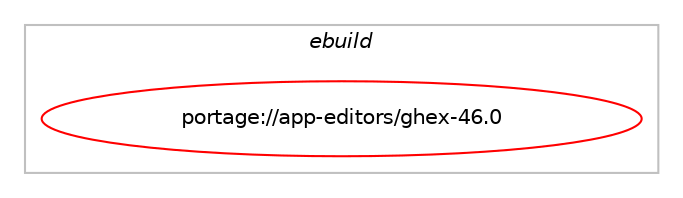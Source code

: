 digraph prolog {

# *************
# Graph options
# *************

newrank=true;
concentrate=true;
compound=true;
graph [rankdir=LR,fontname=Helvetica,fontsize=10,ranksep=1.5];#, ranksep=2.5, nodesep=0.2];
edge  [arrowhead=vee];
node  [fontname=Helvetica,fontsize=10];

# **********
# The ebuild
# **********

subgraph cluster_leftcol {
color=gray;
label=<<i>ebuild</i>>;
id [label="portage://app-editors/ghex-46.0", color=red, width=4, href="../app-editors/ghex-46.0.svg"];
}

# ****************
# The dependencies
# ****************

subgraph cluster_midcol {
color=gray;
label=<<i>dependencies</i>>;
subgraph cluster_compile {
fillcolor="#eeeeee";
style=filled;
label=<<i>compile</i>>;
# *** BEGIN UNKNOWN DEPENDENCY TYPE (TODO) ***
# id -> equal(package_dependency(portage://app-editors/ghex-46.0,install,no,dev-libs,glib,greaterequal,[2.68.0,,,2.68.0],[slot(2)],[]))
# *** END UNKNOWN DEPENDENCY TYPE (TODO) ***

# *** BEGIN UNKNOWN DEPENDENCY TYPE (TODO) ***
# id -> equal(package_dependency(portage://app-editors/ghex-46.0,install,no,dev-libs,gobject-introspection,none,[,,],[],[]))
# *** END UNKNOWN DEPENDENCY TYPE (TODO) ***

# *** BEGIN UNKNOWN DEPENDENCY TYPE (TODO) ***
# id -> equal(package_dependency(portage://app-editors/ghex-46.0,install,no,gui-libs,gtk,greaterequal,[4.4.0,,,4.4.0],[slot(4)],[]))
# *** END UNKNOWN DEPENDENCY TYPE (TODO) ***

# *** BEGIN UNKNOWN DEPENDENCY TYPE (TODO) ***
# id -> equal(package_dependency(portage://app-editors/ghex-46.0,install,no,gui-libs,libadwaita,greaterequal,[1.2,,,1.2],[slot(1)],[]))
# *** END UNKNOWN DEPENDENCY TYPE (TODO) ***

# *** BEGIN UNKNOWN DEPENDENCY TYPE (TODO) ***
# id -> equal(package_dependency(portage://app-editors/ghex-46.0,install,weak,app-editors,ghex,none,[,,],[slot(2)],[]))
# *** END UNKNOWN DEPENDENCY TYPE (TODO) ***

}
subgraph cluster_compileandrun {
fillcolor="#eeeeee";
style=filled;
label=<<i>compile and run</i>>;
}
subgraph cluster_run {
fillcolor="#eeeeee";
style=filled;
label=<<i>run</i>>;
# *** BEGIN UNKNOWN DEPENDENCY TYPE (TODO) ***
# id -> equal(package_dependency(portage://app-editors/ghex-46.0,run,no,dev-libs,glib,greaterequal,[2.68.0,,,2.68.0],[slot(2)],[]))
# *** END UNKNOWN DEPENDENCY TYPE (TODO) ***

# *** BEGIN UNKNOWN DEPENDENCY TYPE (TODO) ***
# id -> equal(package_dependency(portage://app-editors/ghex-46.0,run,no,dev-libs,gobject-introspection,none,[,,],[],[]))
# *** END UNKNOWN DEPENDENCY TYPE (TODO) ***

# *** BEGIN UNKNOWN DEPENDENCY TYPE (TODO) ***
# id -> equal(package_dependency(portage://app-editors/ghex-46.0,run,no,gui-libs,gtk,greaterequal,[4.4.0,,,4.4.0],[slot(4)],[]))
# *** END UNKNOWN DEPENDENCY TYPE (TODO) ***

# *** BEGIN UNKNOWN DEPENDENCY TYPE (TODO) ***
# id -> equal(package_dependency(portage://app-editors/ghex-46.0,run,no,gui-libs,libadwaita,greaterequal,[1.2,,,1.2],[slot(1)],[]))
# *** END UNKNOWN DEPENDENCY TYPE (TODO) ***

# *** BEGIN UNKNOWN DEPENDENCY TYPE (TODO) ***
# id -> equal(package_dependency(portage://app-editors/ghex-46.0,run,weak,app-editors,ghex,none,[,,],[slot(2)],[]))
# *** END UNKNOWN DEPENDENCY TYPE (TODO) ***

}
}

# **************
# The candidates
# **************

subgraph cluster_choices {
rank=same;
color=gray;
label=<<i>candidates</i>>;

}

}
